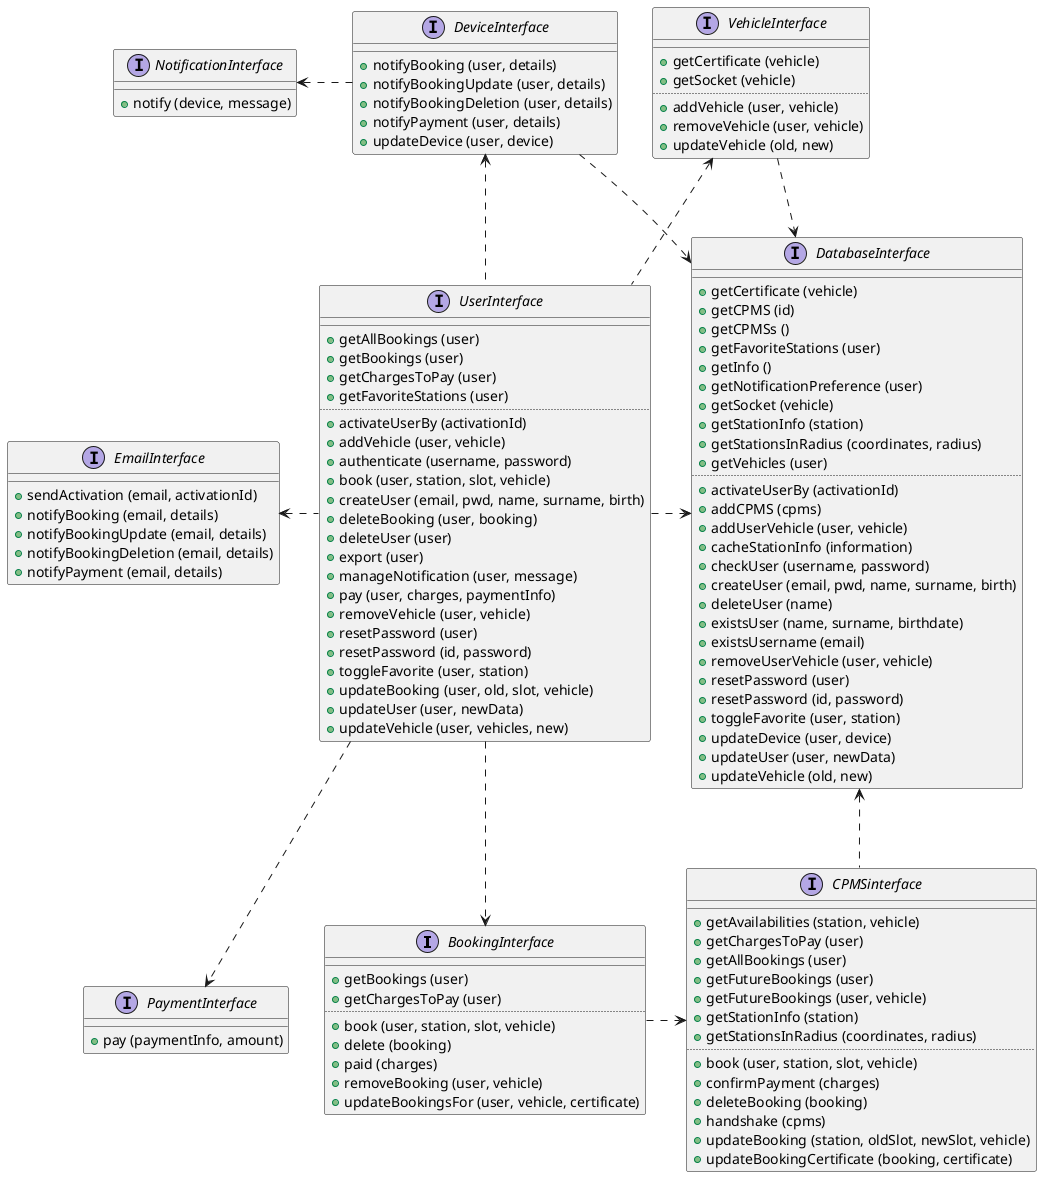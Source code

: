 @startuml

interface BookingInterface {
    __
    + getBookings (user)
    + getChargesToPay (user)
    ..
    + book (user, station, slot, vehicle)
    + delete (booking)
    + paid (charges)
    + removeBooking (user, vehicle)
    + updateBookingsFor (user, vehicle, certificate)
}

interface CPMSinterface {
    __
    + getAvailabilities (station, vehicle)
    + getChargesToPay (user)
    + getAllBookings (user)
    + getFutureBookings (user)
    + getFutureBookings (user, vehicle)
    + getStationInfo (station)
    + getStationsInRadius (coordinates, radius)
    ..
    + book (user, station, slot, vehicle)
    + confirmPayment (charges)
    + deleteBooking (booking)
    + handshake (cpms)
    + updateBooking (station, oldSlot, newSlot, vehicle)
    + updateBookingCertificate (booking, certificate)
}

interface DatabaseInterface {
    __
    + getCertificate (vehicle)
    + getCPMS (id)
    + getCPMSs ()
    + getFavoriteStations (user)
    + getInfo ()
    + getNotificationPreference (user)
    + getSocket (vehicle)
    + getStationInfo (station)
    + getStationsInRadius (coordinates, radius)
    + getVehicles (user)
    ..
    + activateUserBy (activationId)
    + addCPMS (cpms)
    + addUserVehicle (user, vehicle)
    + cacheStationInfo (information)
    + checkUser (username, password)
    + createUser (email, pwd, name, surname, birth)
    + deleteUser (name)
    + existsUser (name, surname, birthdate)
    + existsUsername (email)
    + removeUserVehicle (user, vehicle)
    + resetPassword (user)
    + resetPassword (id, password)
    + toggleFavorite (user, station)
    + updateDevice (user, device)
    + updateUser (user, newData)
    + updateVehicle (old, new)
}

interface DeviceInterface {
    + notifyBooking (user, details)
    + notifyBookingUpdate (user, details)
    + notifyBookingDeletion (user, details)
    + notifyPayment (user, details)
    + updateDevice (user, device)
}

interface EmailInterface {
    + sendActivation (email, activationId)
    + notifyBooking (email, details)
    + notifyBookingUpdate (email, details)
    + notifyBookingDeletion (email, details)
    + notifyPayment (email, details)
}

interface NotificationInterface {
    + notify (device, message)
}

interface PaymentInterface {
    + pay (paymentInfo, amount)
}

interface UserInterface {
    __
    + getAllBookings (user)
    + getBookings (user)
    + getChargesToPay (user)
    + getFavoriteStations (user)
    ..
    + activateUserBy (activationId)
    + addVehicle (user, vehicle)
    + authenticate (username, password)
    + book (user, station, slot, vehicle)
    + createUser (email, pwd, name, surname, birth)
    + deleteBooking (user, booking)
    + deleteUser (user)
    + export (user)
    + manageNotification (user, message)
    + pay (user, charges, paymentInfo)
    + removeVehicle (user, vehicle)
    + resetPassword (user)
    + resetPassword (id, password)
    + toggleFavorite (user, station)
    + updateBooking (user, old, slot, vehicle)
    + updateUser (user, newData)
    + updateVehicle (user, vehicles, new)
}

interface VehicleInterface {
    __
    + getCertificate (vehicle)
    + getSocket (vehicle)
    ..
    + addVehicle (user, vehicle)
    + removeVehicle (user, vehicle)
    + updateVehicle (old, new)
}

NotificationInterface <. DeviceInterface
DeviceInterface <.. UserInterface : ""
DeviceInterface ..> DatabaseInterface : ""
VehicleInterface <.. UserInterface : ""
VehicleInterface ..> DatabaseInterface : ""
EmailInterface <. UserInterface : ""
UserInterface .> DatabaseInterface : ""
DatabaseInterface <.. CPMSinterface : ""
UserInterface ..> PaymentInterface : ""
UserInterface ..> BookingInterface : ""
BookingInterface .> CPMSinterface : ""

NotificationInterface --[hidden] EmailInterface
DeviceInterface -right[hidden] VehicleInterface
PaymentInterface -right[hidden] BookingInterface

@enduml
